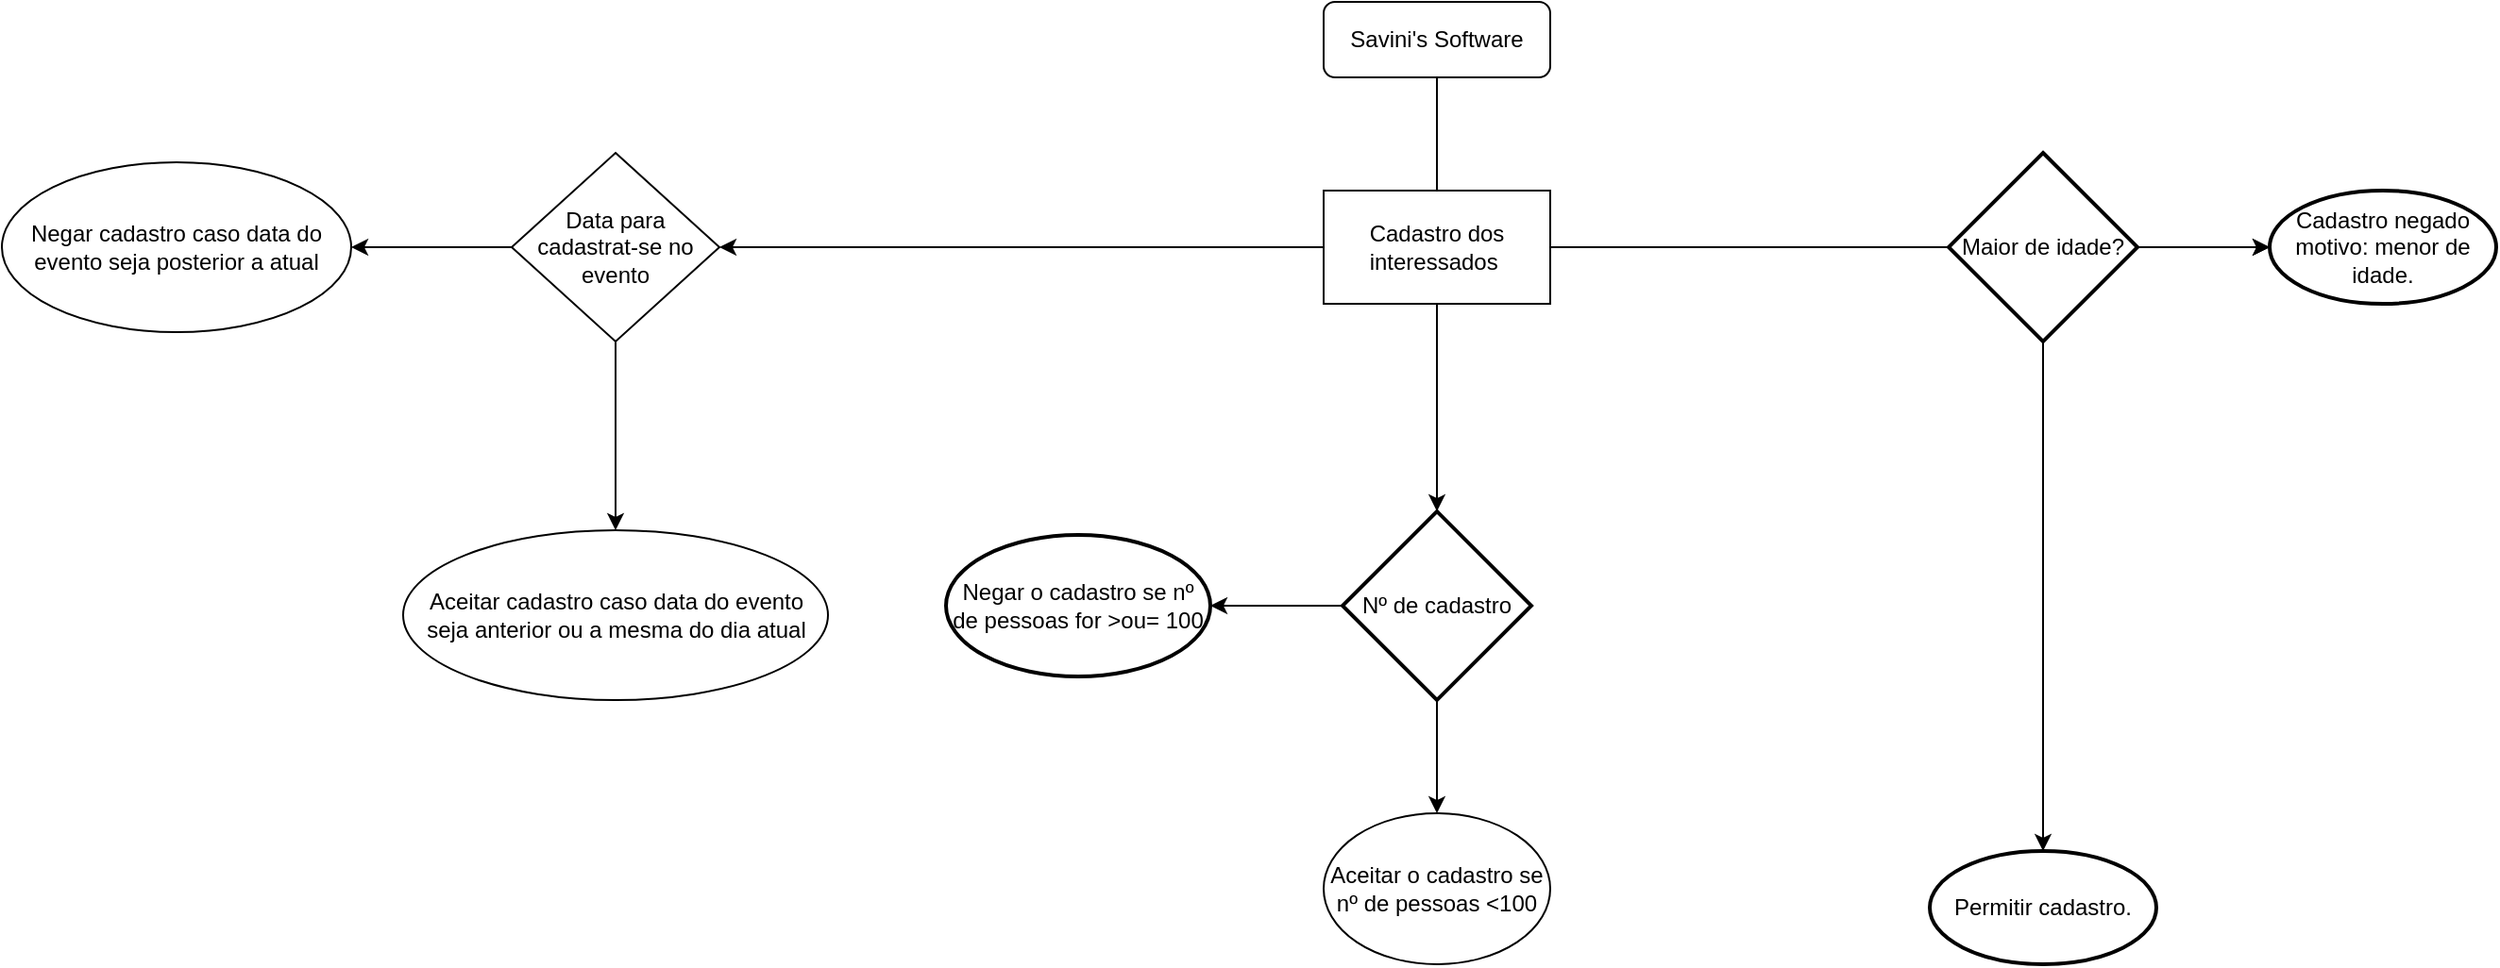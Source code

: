 <mxfile version="15.8.7" type="device"><diagram id="C5RBs43oDa-KdzZeNtuy" name="Trampo"><mxGraphModel dx="1240" dy="689" grid="1" gridSize="10" guides="1" tooltips="1" connect="1" arrows="1" fold="1" page="1" pageScale="1" pageWidth="827" pageHeight="1169" math="0" shadow="0"><root><mxCell id="WIyWlLk6GJQsqaUBKTNV-0"/><mxCell id="WIyWlLk6GJQsqaUBKTNV-1" parent="WIyWlLk6GJQsqaUBKTNV-0"/><mxCell id="yTbeYKZC0tcG7_GkZIeM-0" style="edgeStyle=orthogonalEdgeStyle;rounded=0;orthogonalLoop=1;jettySize=auto;html=1;" edge="1" parent="WIyWlLk6GJQsqaUBKTNV-1" source="WIyWlLk6GJQsqaUBKTNV-3"><mxGeometry relative="1" as="geometry"><mxPoint x="830" y="320" as="targetPoint"/></mxGeometry></mxCell><mxCell id="WIyWlLk6GJQsqaUBKTNV-3" value="Savini's Software" style="rounded=1;whiteSpace=wrap;html=1;fontSize=12;glass=0;strokeWidth=1;shadow=0;" parent="WIyWlLk6GJQsqaUBKTNV-1" vertex="1"><mxGeometry x="770" y="160" width="120" height="40" as="geometry"/></mxCell><mxCell id="yTbeYKZC0tcG7_GkZIeM-7" style="edgeStyle=orthogonalEdgeStyle;rounded=0;orthogonalLoop=1;jettySize=auto;html=1;strokeColor=#000000;" edge="1" parent="WIyWlLk6GJQsqaUBKTNV-1" source="yTbeYKZC0tcG7_GkZIeM-3" target="yTbeYKZC0tcG7_GkZIeM-14"><mxGeometry relative="1" as="geometry"><mxPoint x="1020" y="290" as="targetPoint"/></mxGeometry></mxCell><mxCell id="yTbeYKZC0tcG7_GkZIeM-17" value="" style="edgeStyle=orthogonalEdgeStyle;rounded=0;orthogonalLoop=1;jettySize=auto;html=1;strokeColor=#000000;" edge="1" parent="WIyWlLk6GJQsqaUBKTNV-1" source="yTbeYKZC0tcG7_GkZIeM-3" target="yTbeYKZC0tcG7_GkZIeM-18"><mxGeometry relative="1" as="geometry"><mxPoint x="830" y="440" as="targetPoint"/></mxGeometry></mxCell><mxCell id="yTbeYKZC0tcG7_GkZIeM-30" value="" style="edgeStyle=orthogonalEdgeStyle;rounded=0;orthogonalLoop=1;jettySize=auto;html=1;strokeColor=#000000;" edge="1" parent="WIyWlLk6GJQsqaUBKTNV-1" source="yTbeYKZC0tcG7_GkZIeM-3" target="yTbeYKZC0tcG7_GkZIeM-29"><mxGeometry relative="1" as="geometry"/></mxCell><mxCell id="yTbeYKZC0tcG7_GkZIeM-3" value="Cadastro dos interessados&amp;nbsp;" style="rounded=0;whiteSpace=wrap;html=1;" vertex="1" parent="WIyWlLk6GJQsqaUBKTNV-1"><mxGeometry x="770" y="260" width="120" height="60" as="geometry"/></mxCell><mxCell id="yTbeYKZC0tcG7_GkZIeM-13" value="" style="edgeStyle=orthogonalEdgeStyle;rounded=0;orthogonalLoop=1;jettySize=auto;html=1;strokeColor=#000000;" edge="1" parent="WIyWlLk6GJQsqaUBKTNV-1" source="yTbeYKZC0tcG7_GkZIeM-11" target="yTbeYKZC0tcG7_GkZIeM-12"><mxGeometry relative="1" as="geometry"/></mxCell><mxCell id="yTbeYKZC0tcG7_GkZIeM-15" value="" style="edgeStyle=orthogonalEdgeStyle;rounded=0;orthogonalLoop=1;jettySize=auto;html=1;strokeColor=#000000;" edge="1" parent="WIyWlLk6GJQsqaUBKTNV-1" source="yTbeYKZC0tcG7_GkZIeM-11" target="yTbeYKZC0tcG7_GkZIeM-14"><mxGeometry relative="1" as="geometry"/></mxCell><mxCell id="yTbeYKZC0tcG7_GkZIeM-11" value="&lt;font style=&quot;vertical-align: inherit&quot;&gt;&lt;font style=&quot;vertical-align: inherit&quot;&gt;Maior de idade?&lt;/font&gt;&lt;/font&gt;" style="strokeWidth=2;html=1;shape=mxgraph.flowchart.decision;whiteSpace=wrap;" vertex="1" parent="WIyWlLk6GJQsqaUBKTNV-1"><mxGeometry x="1101" y="240" width="100" height="100" as="geometry"/></mxCell><mxCell id="yTbeYKZC0tcG7_GkZIeM-12" value="&lt;font style=&quot;vertical-align: inherit&quot;&gt;&lt;font style=&quot;vertical-align: inherit&quot;&gt;&lt;font style=&quot;vertical-align: inherit&quot;&gt;&lt;font style=&quot;vertical-align: inherit&quot;&gt;&lt;font style=&quot;vertical-align: inherit&quot;&gt;&lt;font style=&quot;vertical-align: inherit&quot;&gt;&lt;font style=&quot;vertical-align: inherit&quot;&gt;&lt;font style=&quot;vertical-align: inherit&quot;&gt;Permitir cadastro.&lt;/font&gt;&lt;/font&gt;&lt;/font&gt;&lt;/font&gt;&lt;/font&gt;&lt;/font&gt;&lt;/font&gt;&lt;/font&gt;" style="ellipse;whiteSpace=wrap;html=1;strokeWidth=2;" vertex="1" parent="WIyWlLk6GJQsqaUBKTNV-1"><mxGeometry x="1091" y="610" width="120" height="60" as="geometry"/></mxCell><mxCell id="yTbeYKZC0tcG7_GkZIeM-14" value="&lt;font style=&quot;vertical-align: inherit&quot;&gt;&lt;font style=&quot;vertical-align: inherit&quot;&gt;Cadastro negado&lt;br&gt;motivo: menor de idade.&lt;br&gt;&lt;/font&gt;&lt;/font&gt;" style="ellipse;whiteSpace=wrap;html=1;strokeWidth=2;" vertex="1" parent="WIyWlLk6GJQsqaUBKTNV-1"><mxGeometry x="1271" y="260" width="120" height="60" as="geometry"/></mxCell><mxCell id="yTbeYKZC0tcG7_GkZIeM-20" value="" style="edgeStyle=orthogonalEdgeStyle;rounded=0;orthogonalLoop=1;jettySize=auto;html=1;strokeColor=#000000;" edge="1" parent="WIyWlLk6GJQsqaUBKTNV-1" source="yTbeYKZC0tcG7_GkZIeM-18" target="yTbeYKZC0tcG7_GkZIeM-19"><mxGeometry relative="1" as="geometry"/></mxCell><mxCell id="yTbeYKZC0tcG7_GkZIeM-23" value="" style="edgeStyle=orthogonalEdgeStyle;rounded=0;orthogonalLoop=1;jettySize=auto;html=1;strokeColor=#000000;" edge="1" parent="WIyWlLk6GJQsqaUBKTNV-1" source="yTbeYKZC0tcG7_GkZIeM-18"><mxGeometry relative="1" as="geometry"><mxPoint x="830" y="590" as="targetPoint"/></mxGeometry></mxCell><mxCell id="yTbeYKZC0tcG7_GkZIeM-18" value="&lt;font style=&quot;vertical-align: inherit&quot;&gt;&lt;font style=&quot;vertical-align: inherit&quot;&gt;Nº de cadastro&lt;/font&gt;&lt;/font&gt;" style="strokeWidth=2;html=1;shape=mxgraph.flowchart.decision;whiteSpace=wrap;" vertex="1" parent="WIyWlLk6GJQsqaUBKTNV-1"><mxGeometry x="780" y="430" width="100" height="100" as="geometry"/></mxCell><mxCell id="yTbeYKZC0tcG7_GkZIeM-19" value="&lt;font style=&quot;vertical-align: inherit&quot;&gt;&lt;font style=&quot;vertical-align: inherit&quot;&gt;Negar o cadastro se nº de pessoas for &amp;gt;ou= 100&lt;br&gt;&lt;/font&gt;&lt;/font&gt;" style="ellipse;whiteSpace=wrap;html=1;strokeWidth=2;" vertex="1" parent="WIyWlLk6GJQsqaUBKTNV-1"><mxGeometry x="570" y="442.5" width="140" height="75" as="geometry"/></mxCell><mxCell id="yTbeYKZC0tcG7_GkZIeM-24" value="&lt;font style=&quot;vertical-align: inherit&quot;&gt;&lt;font style=&quot;vertical-align: inherit&quot;&gt;Aceitar o cadastro se nº de pessoas &amp;lt;100&lt;/font&gt;&lt;/font&gt;" style="ellipse;whiteSpace=wrap;html=1;" vertex="1" parent="WIyWlLk6GJQsqaUBKTNV-1"><mxGeometry x="770" y="590" width="120" height="80" as="geometry"/></mxCell><mxCell id="yTbeYKZC0tcG7_GkZIeM-32" value="" style="edgeStyle=orthogonalEdgeStyle;rounded=0;orthogonalLoop=1;jettySize=auto;html=1;strokeColor=#000000;" edge="1" parent="WIyWlLk6GJQsqaUBKTNV-1" source="yTbeYKZC0tcG7_GkZIeM-29" target="yTbeYKZC0tcG7_GkZIeM-31"><mxGeometry relative="1" as="geometry"/></mxCell><mxCell id="yTbeYKZC0tcG7_GkZIeM-34" value="" style="edgeStyle=orthogonalEdgeStyle;rounded=0;orthogonalLoop=1;jettySize=auto;html=1;strokeColor=#000000;" edge="1" parent="WIyWlLk6GJQsqaUBKTNV-1" source="yTbeYKZC0tcG7_GkZIeM-29" target="yTbeYKZC0tcG7_GkZIeM-33"><mxGeometry relative="1" as="geometry"/></mxCell><mxCell id="yTbeYKZC0tcG7_GkZIeM-29" value="Data para cadastrat-se no evento" style="rhombus;whiteSpace=wrap;html=1;rounded=0;" vertex="1" parent="WIyWlLk6GJQsqaUBKTNV-1"><mxGeometry x="340" y="240" width="110" height="100" as="geometry"/></mxCell><mxCell id="yTbeYKZC0tcG7_GkZIeM-31" value="Negar cadastro caso data do evento seja posterior a atual" style="ellipse;whiteSpace=wrap;html=1;rounded=0;" vertex="1" parent="WIyWlLk6GJQsqaUBKTNV-1"><mxGeometry x="70" y="245" width="185" height="90" as="geometry"/></mxCell><mxCell id="yTbeYKZC0tcG7_GkZIeM-33" value="Aceitar cadastro caso data do evento seja anterior ou a mesma do dia atual" style="ellipse;whiteSpace=wrap;html=1;rounded=0;" vertex="1" parent="WIyWlLk6GJQsqaUBKTNV-1"><mxGeometry x="282.5" y="440" width="225" height="90" as="geometry"/></mxCell></root></mxGraphModel></diagram></mxfile>